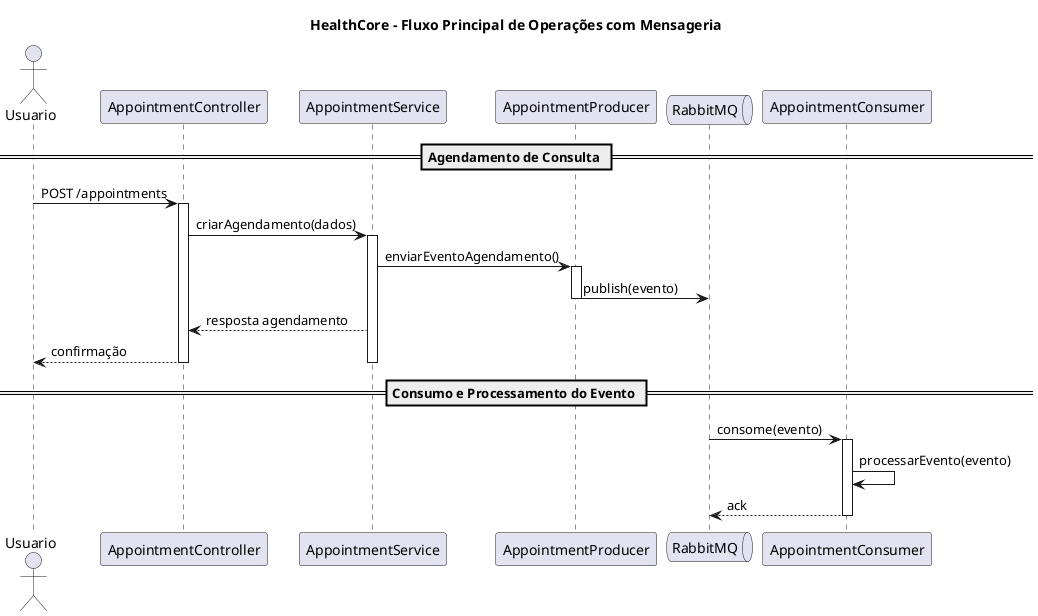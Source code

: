@startuml
title HealthCore - Fluxo Principal de Operações com Mensageria

actor Usuario
participant AppointmentController
participant AppointmentService
participant AppointmentProducer
queue RabbitMQ
participant AppointmentConsumer


== Agendamento de Consulta ==
Usuario -> AppointmentController: POST /appointments
activate AppointmentController
AppointmentController -> AppointmentService: criarAgendamento(dados)
activate AppointmentService
AppointmentService -> AppointmentProducer: enviarEventoAgendamento()
activate AppointmentProducer
AppointmentProducer -> RabbitMQ: publish(evento)
deactivate AppointmentProducer
AppointmentService --> AppointmentController: resposta agendamento
AppointmentController --> Usuario: confirmação

deactivate AppointmentService

deactivate AppointmentController

== Consumo e Processamento do Evento ==
RabbitMQ -> AppointmentConsumer: consome(evento)
activate AppointmentConsumer
AppointmentConsumer -> AppointmentConsumer: processarEvento(evento)
AppointmentConsumer --> RabbitMQ: ack

deactivate AppointmentConsumer

@enduml
